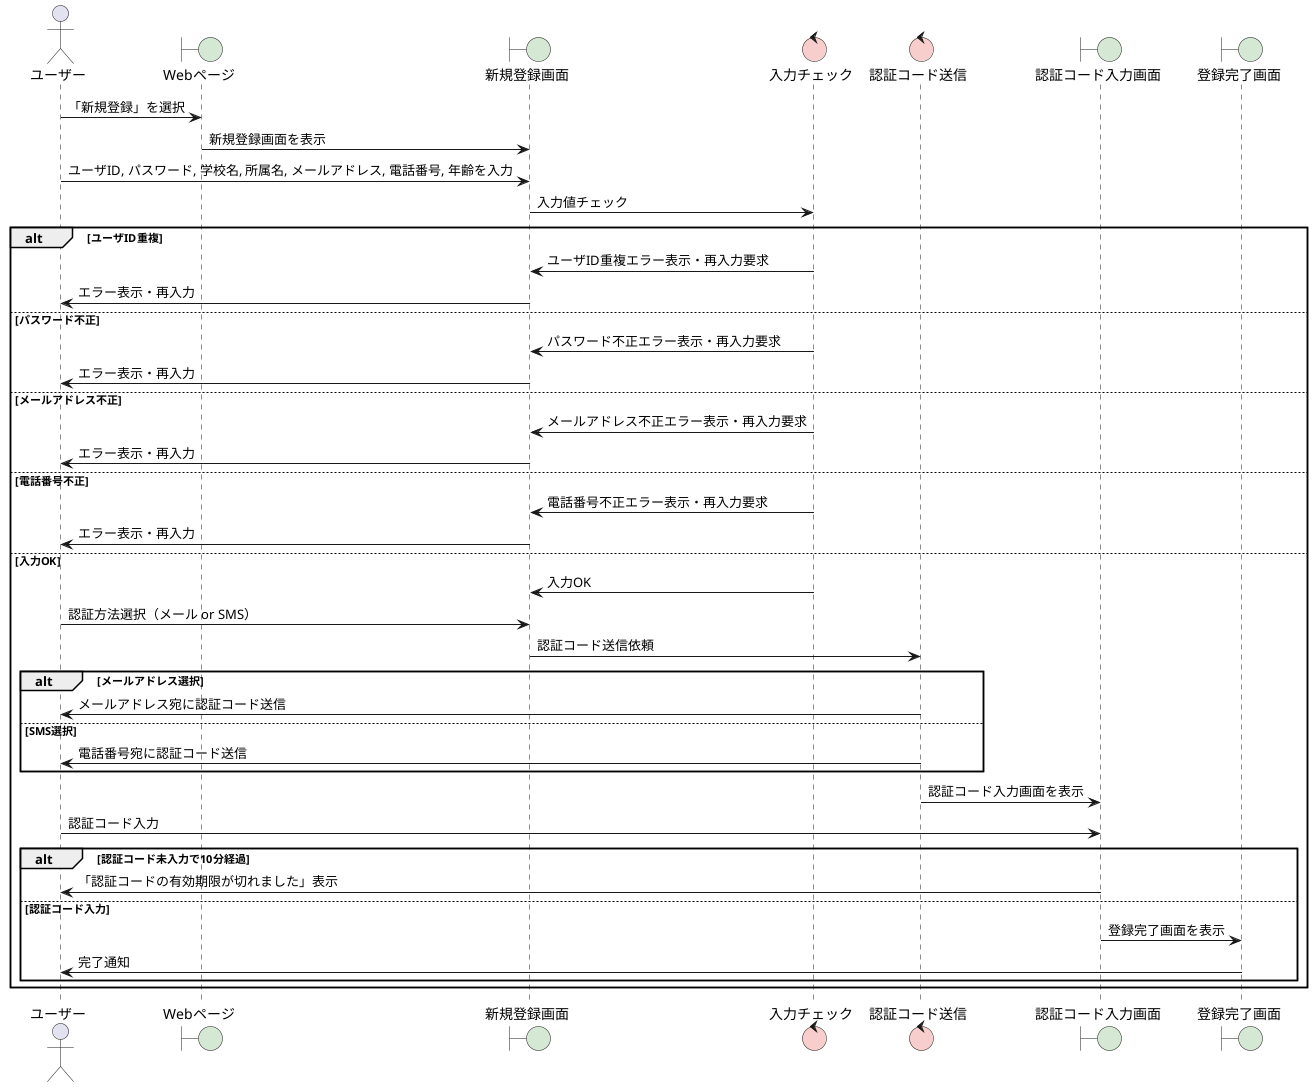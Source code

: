 @startuml

skinparam boundaryBackgroundColor #D5E8D4
skinparam controlBackgroundColor  #F8CECC
skinparam entityBackgroundColor   #DAE8FC

actor ユーザー
boundary Webページ
boundary 新規登録画面
control 入力チェック
control 認証コード送信
boundary 認証コード入力画面
boundary 登録完了画面

ユーザー -> Webページ : 「新規登録」を選択
Webページ -> 新規登録画面 : 新規登録画面を表示

ユーザー -> 新規登録画面 : ユーザID, パスワード, 学校名, 所属名, メールアドレス, 電話番号, 年齢を入力
新規登録画面 -> 入力チェック : 入力値チェック

alt ユーザID重複
    入力チェック -> 新規登録画面 : ユーザID重複エラー表示・再入力要求
    新規登録画面 -> ユーザー : エラー表示・再入力
else パスワード不正
    入力チェック -> 新規登録画面 : パスワード不正エラー表示・再入力要求
    新規登録画面 -> ユーザー : エラー表示・再入力
else メールアドレス不正
    入力チェック -> 新規登録画面 : メールアドレス不正エラー表示・再入力要求
    新規登録画面 -> ユーザー : エラー表示・再入力
else 電話番号不正
    入力チェック -> 新規登録画面 : 電話番号不正エラー表示・再入力要求
    新規登録画面 -> ユーザー : エラー表示・再入力
else 入力OK
    入力チェック -> 新規登録画面 : 入力OK
    ユーザー -> 新規登録画面 : 認証方法選択（メール or SMS）
    新規登録画面 -> 認証コード送信 : 認証コード送信依頼

    alt メールアドレス選択
        認証コード送信 -> ユーザー : メールアドレス宛に認証コード送信
    else SMS選択
        認証コード送信 -> ユーザー : 電話番号宛に認証コード送信
    end

    認証コード送信 -> 認証コード入力画面 : 認証コード入力画面を表示
    ユーザー -> 認証コード入力画面 : 認証コード入力

    alt 認証コード未入力で10分経過
        認証コード入力画面 -> ユーザー : 「認証コードの有効期限が切れました」表示
        
    else 認証コード入力
        認証コード入力画面 -> 登録完了画面 : 登録完了画面を表示
        登録完了画面 -> ユーザー : 完了通知
    end
end
@enduml
